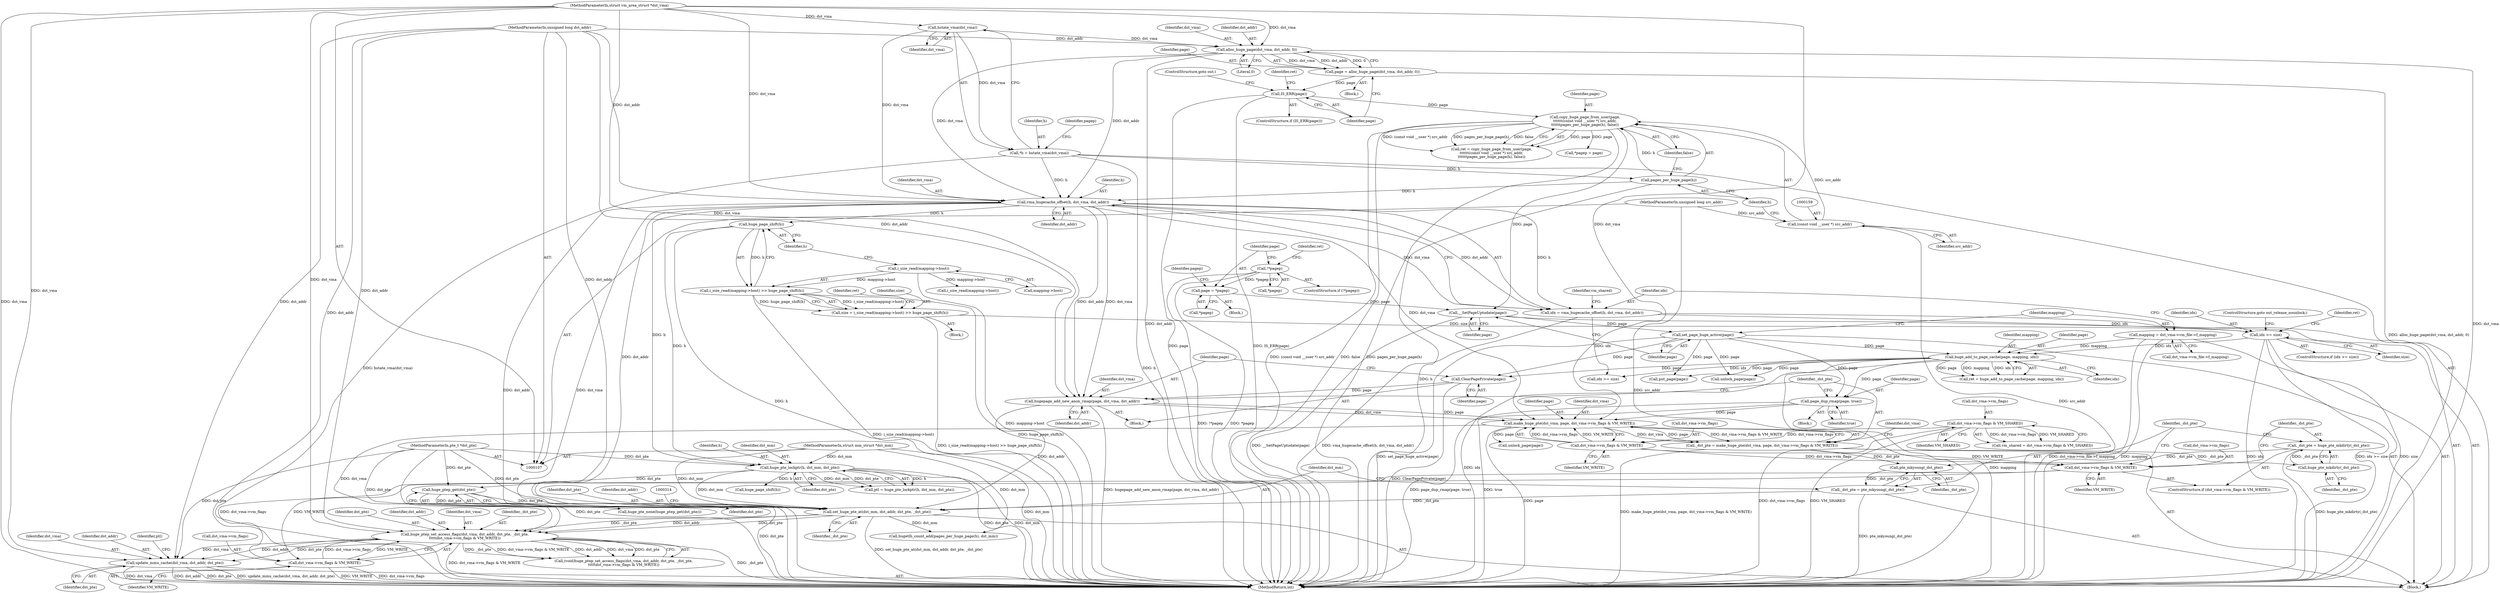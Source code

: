 digraph "0_linux_1e3921471354244f70fe268586ff94a97a6dd4df@API" {
"1000329" [label="(Call,update_mmu_cache(dst_vma, dst_addr, dst_pte))"];
"1000315" [label="(Call,huge_ptep_set_access_flags(dst_vma, dst_addr, dst_pte, _dst_pte,\n\t\t\t\t\tdst_vma->vm_flags & VM_WRITE))"];
"1000286" [label="(Call,make_huge_pte(dst_vma, page, dst_vma->vm_flags & VM_WRITE))"];
"1000280" [label="(Call,hugepage_add_new_anon_rmap(page, dst_vma, dst_addr))"];
"1000278" [label="(Call,ClearPagePrivate(page))"];
"1000189" [label="(Call,set_page_huge_active(page))"];
"1000187" [label="(Call,__SetPageUptodate(page))"];
"1000156" [label="(Call,copy_huge_page_from_user(page,\n\t\t\t\t\t\t(const void __user *) src_addr,\n\t\t\t\t\t\tpages_per_huge_page(h), false))"];
"1000151" [label="(Call,IS_ERR(page))"];
"1000144" [label="(Call,page = alloc_huge_page(dst_vma, dst_addr, 0))"];
"1000146" [label="(Call,alloc_huge_page(dst_vma, dst_addr, 0))"];
"1000129" [label="(Call,hstate_vma(dst_vma))"];
"1000110" [label="(MethodParameterIn,struct vm_area_struct *dst_vma)"];
"1000111" [label="(MethodParameterIn,unsigned long dst_addr)"];
"1000158" [label="(Call,(const void __user *) src_addr)"];
"1000112" [label="(MethodParameterIn,unsigned long src_addr)"];
"1000161" [label="(Call,pages_per_huge_page(h))"];
"1000127" [label="(Call,*h = hstate_vma(dst_vma))"];
"1000179" [label="(Call,page = *pagep)"];
"1000136" [label="(Call,!*pagep)"];
"1000227" [label="(Call,huge_add_to_page_cache(page, mapping, idx))"];
"1000191" [label="(Call,mapping = dst_vma->vm_file->f_mapping)"];
"1000221" [label="(Call,idx >= size)"];
"1000198" [label="(Call,idx = vma_hugecache_offset(h, dst_vma, dst_addr))"];
"1000200" [label="(Call,vma_hugecache_offset(h, dst_vma, dst_addr))"];
"1000207" [label="(Call,size = i_size_read(mapping->host) >> huge_page_shift(h))"];
"1000209" [label="(Call,i_size_read(mapping->host) >> huge_page_shift(h))"];
"1000210" [label="(Call,i_size_read(mapping->host))"];
"1000214" [label="(Call,huge_page_shift(h))"];
"1000273" [label="(Call,page_dup_rmap(page, true))"];
"1000289" [label="(Call,dst_vma->vm_flags & VM_WRITE)"];
"1000121" [label="(Call,dst_vma->vm_flags & VM_SHARED)"];
"1000308" [label="(Call,set_huge_pte_at(dst_mm, dst_addr, dst_pte, _dst_pte))"];
"1000236" [label="(Call,huge_pte_lockptr(h, dst_mm, dst_pte))"];
"1000108" [label="(MethodParameterIn,struct mm_struct *dst_mm)"];
"1000109" [label="(MethodParameterIn,pte_t *dst_pte)"];
"1000267" [label="(Call,huge_ptep_get(dst_pte))"];
"1000304" [label="(Call,_dst_pte = pte_mkyoung(_dst_pte))"];
"1000306" [label="(Call,pte_mkyoung(_dst_pte))"];
"1000284" [label="(Call,_dst_pte = make_huge_pte(dst_vma, page, dst_vma->vm_flags & VM_WRITE))"];
"1000300" [label="(Call,_dst_pte = huge_pte_mkdirty(_dst_pte))"];
"1000302" [label="(Call,huge_pte_mkdirty(_dst_pte))"];
"1000320" [label="(Call,dst_vma->vm_flags & VM_WRITE)"];
"1000295" [label="(Call,dst_vma->vm_flags & VM_WRITE)"];
"1000135" [label="(ControlStructure,if (!*pagep))"];
"1000274" [label="(Identifier,page)"];
"1000150" [label="(ControlStructure,if (IS_ERR(page)))"];
"1000249" [label="(Call,huge_page_shift(h))"];
"1000156" [label="(Call,copy_huge_page_from_user(page,\n\t\t\t\t\t\t(const void __user *) src_addr,\n\t\t\t\t\t\tpages_per_huge_page(h), false))"];
"1000163" [label="(Identifier,false)"];
"1000191" [label="(Call,mapping = dst_vma->vm_file->f_mapping)"];
"1000245" [label="(Call,i_size_read(mapping->host))"];
"1000272" [label="(Block,)"];
"1000161" [label="(Call,pages_per_huge_page(h))"];
"1000320" [label="(Call,dst_vma->vm_flags & VM_WRITE)"];
"1000303" [label="(Identifier,_dst_pte)"];
"1000280" [label="(Call,hugepage_add_new_anon_rmap(page, dst_vma, dst_addr))"];
"1000199" [label="(Identifier,idx)"];
"1000266" [label="(Call,huge_pte_none(huge_ptep_get(dst_pte)))"];
"1000179" [label="(Call,page = *pagep)"];
"1000297" [label="(Identifier,dst_vma)"];
"1000192" [label="(Identifier,mapping)"];
"1000229" [label="(Identifier,mapping)"];
"1000125" [label="(Identifier,VM_SHARED)"];
"1000275" [label="(Identifier,true)"];
"1000281" [label="(Identifier,page)"];
"1000154" [label="(Call,ret = copy_huge_page_from_user(page,\n\t\t\t\t\t\t(const void __user *) src_addr,\n\t\t\t\t\t\tpages_per_huge_page(h), false))"];
"1000304" [label="(Call,_dst_pte = pte_mkyoung(_dst_pte))"];
"1000282" [label="(Identifier,dst_vma)"];
"1000230" [label="(Identifier,idx)"];
"1000312" [label="(Identifier,_dst_pte)"];
"1000239" [label="(Identifier,dst_pte)"];
"1000278" [label="(Call,ClearPagePrivate(page))"];
"1000172" [label="(Call,*pagep = page)"];
"1000222" [label="(Identifier,idx)"];
"1000147" [label="(Identifier,dst_vma)"];
"1000356" [label="(MethodReturn,int)"];
"1000228" [label="(Identifier,page)"];
"1000306" [label="(Call,pte_mkyoung(_dst_pte))"];
"1000293" [label="(Identifier,VM_WRITE)"];
"1000185" [label="(Identifier,pagep)"];
"1000300" [label="(Call,_dst_pte = huge_pte_mkdirty(_dst_pte))"];
"1000288" [label="(Identifier,page)"];
"1000127" [label="(Call,*h = hstate_vma(dst_vma))"];
"1000294" [label="(ControlStructure,if (dst_vma->vm_flags & VM_WRITE))"];
"1000277" [label="(Block,)"];
"1000286" [label="(Call,make_huge_pte(dst_vma, page, dst_vma->vm_flags & VM_WRITE))"];
"1000148" [label="(Identifier,dst_addr)"];
"1000203" [label="(Identifier,dst_addr)"];
"1000211" [label="(Call,mapping->host)"];
"1000236" [label="(Call,huge_pte_lockptr(h, dst_mm, dst_pte))"];
"1000309" [label="(Identifier,dst_mm)"];
"1000283" [label="(Identifier,dst_addr)"];
"1000299" [label="(Identifier,VM_WRITE)"];
"1000329" [label="(Call,update_mmu_cache(dst_vma, dst_addr, dst_pte))"];
"1000205" [label="(Identifier,vm_shared)"];
"1000290" [label="(Call,dst_vma->vm_flags)"];
"1000318" [label="(Identifier,dst_pte)"];
"1000149" [label="(Literal,0)"];
"1000350" [label="(Call,unlock_page(page))"];
"1000307" [label="(Identifier,_dst_pte)"];
"1000190" [label="(Identifier,page)"];
"1000141" [label="(Identifier,ret)"];
"1000284" [label="(Call,_dst_pte = make_huge_pte(dst_vma, page, dst_vma->vm_flags & VM_WRITE))"];
"1000313" [label="(Call,(void)huge_ptep_set_access_flags(dst_vma, dst_addr, dst_pte, _dst_pte,\n\t\t\t\t\tdst_vma->vm_flags & VM_WRITE))"];
"1000151" [label="(Call,IS_ERR(page))"];
"1000287" [label="(Identifier,dst_vma)"];
"1000139" [label="(Block,)"];
"1000221" [label="(Call,idx >= size)"];
"1000207" [label="(Call,size = i_size_read(mapping->host) >> huge_page_shift(h))"];
"1000332" [label="(Identifier,dst_pte)"];
"1000237" [label="(Identifier,h)"];
"1000267" [label="(Call,huge_ptep_get(dst_pte))"];
"1000160" [label="(Identifier,src_addr)"];
"1000217" [label="(Identifier,ret)"];
"1000119" [label="(Call,vm_shared = dst_vma->vm_flags & VM_SHARED)"];
"1000268" [label="(Identifier,dst_pte)"];
"1000157" [label="(Identifier,page)"];
"1000224" [label="(ControlStructure,goto out_release_nounlock;)"];
"1000324" [label="(Identifier,VM_WRITE)"];
"1000138" [label="(Identifier,pagep)"];
"1000129" [label="(Call,hstate_vma(dst_vma))"];
"1000128" [label="(Identifier,h)"];
"1000295" [label="(Call,dst_vma->vm_flags & VM_WRITE)"];
"1000158" [label="(Call,(const void __user *) src_addr)"];
"1000302" [label="(Call,huge_pte_mkdirty(_dst_pte))"];
"1000111" [label="(MethodParameterIn,unsigned long dst_addr)"];
"1000225" [label="(Call,ret = huge_add_to_page_cache(page, mapping, idx))"];
"1000187" [label="(Call,__SetPageUptodate(page))"];
"1000215" [label="(Identifier,h)"];
"1000311" [label="(Identifier,dst_pte)"];
"1000201" [label="(Identifier,h)"];
"1000315" [label="(Call,huge_ptep_set_access_flags(dst_vma, dst_addr, dst_pte, _dst_pte,\n\t\t\t\t\tdst_vma->vm_flags & VM_WRITE))"];
"1000279" [label="(Identifier,page)"];
"1000317" [label="(Identifier,dst_addr)"];
"1000122" [label="(Call,dst_vma->vm_flags)"];
"1000130" [label="(Identifier,dst_vma)"];
"1000189" [label="(Call,set_page_huge_active(page))"];
"1000109" [label="(MethodParameterIn,pte_t *dst_pte)"];
"1000136" [label="(Call,!*pagep)"];
"1000256" [label="(Call,idx >= size)"];
"1000209" [label="(Call,i_size_read(mapping->host) >> huge_page_shift(h))"];
"1000296" [label="(Call,dst_vma->vm_flags)"];
"1000188" [label="(Identifier,page)"];
"1000200" [label="(Call,vma_hugecache_offset(h, dst_vma, dst_addr))"];
"1000181" [label="(Call,*pagep)"];
"1000330" [label="(Identifier,dst_vma)"];
"1000206" [label="(Block,)"];
"1000121" [label="(Call,dst_vma->vm_flags & VM_SHARED)"];
"1000310" [label="(Identifier,dst_addr)"];
"1000110" [label="(MethodParameterIn,struct vm_area_struct *dst_vma)"];
"1000112" [label="(MethodParameterIn,unsigned long src_addr)"];
"1000220" [label="(ControlStructure,if (idx >= size))"];
"1000153" [label="(ControlStructure,goto out;)"];
"1000325" [label="(Call,hugetlb_count_add(pages_per_huge_page(h), dst_mm))"];
"1000180" [label="(Identifier,page)"];
"1000223" [label="(Identifier,size)"];
"1000144" [label="(Call,page = alloc_huge_page(dst_vma, dst_addr, 0))"];
"1000137" [label="(Call,*pagep)"];
"1000234" [label="(Call,ptl = huge_pte_lockptr(h, dst_mm, dst_pte))"];
"1000202" [label="(Identifier,dst_vma)"];
"1000198" [label="(Call,idx = vma_hugecache_offset(h, dst_vma, dst_addr))"];
"1000273" [label="(Call,page_dup_rmap(page, true))"];
"1000146" [label="(Call,alloc_huge_page(dst_vma, dst_addr, 0))"];
"1000331" [label="(Identifier,dst_addr)"];
"1000162" [label="(Identifier,h)"];
"1000155" [label="(Identifier,ret)"];
"1000108" [label="(MethodParameterIn,struct mm_struct *dst_mm)"];
"1000214" [label="(Call,huge_page_shift(h))"];
"1000334" [label="(Identifier,ptl)"];
"1000210" [label="(Call,i_size_read(mapping->host))"];
"1000289" [label="(Call,dst_vma->vm_flags & VM_WRITE)"];
"1000305" [label="(Identifier,_dst_pte)"];
"1000178" [label="(Block,)"];
"1000301" [label="(Identifier,_dst_pte)"];
"1000208" [label="(Identifier,size)"];
"1000114" [label="(Block,)"];
"1000238" [label="(Identifier,dst_mm)"];
"1000308" [label="(Call,set_huge_pte_at(dst_mm, dst_addr, dst_pte, _dst_pte))"];
"1000337" [label="(Call,unlock_page(page))"];
"1000227" [label="(Call,huge_add_to_page_cache(page, mapping, idx))"];
"1000145" [label="(Identifier,page)"];
"1000193" [label="(Call,dst_vma->vm_file->f_mapping)"];
"1000316" [label="(Identifier,dst_vma)"];
"1000285" [label="(Identifier,_dst_pte)"];
"1000319" [label="(Identifier,_dst_pte)"];
"1000152" [label="(Identifier,page)"];
"1000321" [label="(Call,dst_vma->vm_flags)"];
"1000353" [label="(Call,put_page(page))"];
"1000226" [label="(Identifier,ret)"];
"1000329" -> "1000114"  [label="AST: "];
"1000329" -> "1000332"  [label="CFG: "];
"1000330" -> "1000329"  [label="AST: "];
"1000331" -> "1000329"  [label="AST: "];
"1000332" -> "1000329"  [label="AST: "];
"1000334" -> "1000329"  [label="CFG: "];
"1000329" -> "1000356"  [label="DDG: dst_addr"];
"1000329" -> "1000356"  [label="DDG: dst_pte"];
"1000329" -> "1000356"  [label="DDG: update_mmu_cache(dst_vma, dst_addr, dst_pte)"];
"1000329" -> "1000356"  [label="DDG: dst_vma"];
"1000315" -> "1000329"  [label="DDG: dst_vma"];
"1000315" -> "1000329"  [label="DDG: dst_addr"];
"1000315" -> "1000329"  [label="DDG: dst_pte"];
"1000110" -> "1000329"  [label="DDG: dst_vma"];
"1000111" -> "1000329"  [label="DDG: dst_addr"];
"1000109" -> "1000329"  [label="DDG: dst_pte"];
"1000315" -> "1000313"  [label="AST: "];
"1000315" -> "1000320"  [label="CFG: "];
"1000316" -> "1000315"  [label="AST: "];
"1000317" -> "1000315"  [label="AST: "];
"1000318" -> "1000315"  [label="AST: "];
"1000319" -> "1000315"  [label="AST: "];
"1000320" -> "1000315"  [label="AST: "];
"1000313" -> "1000315"  [label="CFG: "];
"1000315" -> "1000356"  [label="DDG: _dst_pte"];
"1000315" -> "1000356"  [label="DDG: dst_vma->vm_flags & VM_WRITE"];
"1000315" -> "1000313"  [label="DDG: _dst_pte"];
"1000315" -> "1000313"  [label="DDG: dst_vma->vm_flags & VM_WRITE"];
"1000315" -> "1000313"  [label="DDG: dst_addr"];
"1000315" -> "1000313"  [label="DDG: dst_vma"];
"1000315" -> "1000313"  [label="DDG: dst_pte"];
"1000286" -> "1000315"  [label="DDG: dst_vma"];
"1000110" -> "1000315"  [label="DDG: dst_vma"];
"1000308" -> "1000315"  [label="DDG: dst_addr"];
"1000308" -> "1000315"  [label="DDG: dst_pte"];
"1000308" -> "1000315"  [label="DDG: _dst_pte"];
"1000111" -> "1000315"  [label="DDG: dst_addr"];
"1000109" -> "1000315"  [label="DDG: dst_pte"];
"1000320" -> "1000315"  [label="DDG: dst_vma->vm_flags"];
"1000320" -> "1000315"  [label="DDG: VM_WRITE"];
"1000286" -> "1000284"  [label="AST: "];
"1000286" -> "1000289"  [label="CFG: "];
"1000287" -> "1000286"  [label="AST: "];
"1000288" -> "1000286"  [label="AST: "];
"1000289" -> "1000286"  [label="AST: "];
"1000284" -> "1000286"  [label="CFG: "];
"1000286" -> "1000356"  [label="DDG: page"];
"1000286" -> "1000284"  [label="DDG: dst_vma"];
"1000286" -> "1000284"  [label="DDG: page"];
"1000286" -> "1000284"  [label="DDG: dst_vma->vm_flags & VM_WRITE"];
"1000280" -> "1000286"  [label="DDG: dst_vma"];
"1000280" -> "1000286"  [label="DDG: page"];
"1000200" -> "1000286"  [label="DDG: dst_vma"];
"1000110" -> "1000286"  [label="DDG: dst_vma"];
"1000273" -> "1000286"  [label="DDG: page"];
"1000289" -> "1000286"  [label="DDG: dst_vma->vm_flags"];
"1000289" -> "1000286"  [label="DDG: VM_WRITE"];
"1000286" -> "1000337"  [label="DDG: page"];
"1000280" -> "1000277"  [label="AST: "];
"1000280" -> "1000283"  [label="CFG: "];
"1000281" -> "1000280"  [label="AST: "];
"1000282" -> "1000280"  [label="AST: "];
"1000283" -> "1000280"  [label="AST: "];
"1000285" -> "1000280"  [label="CFG: "];
"1000280" -> "1000356"  [label="DDG: hugepage_add_new_anon_rmap(page, dst_vma, dst_addr)"];
"1000278" -> "1000280"  [label="DDG: page"];
"1000200" -> "1000280"  [label="DDG: dst_vma"];
"1000200" -> "1000280"  [label="DDG: dst_addr"];
"1000110" -> "1000280"  [label="DDG: dst_vma"];
"1000111" -> "1000280"  [label="DDG: dst_addr"];
"1000280" -> "1000308"  [label="DDG: dst_addr"];
"1000278" -> "1000277"  [label="AST: "];
"1000278" -> "1000279"  [label="CFG: "];
"1000279" -> "1000278"  [label="AST: "];
"1000281" -> "1000278"  [label="CFG: "];
"1000278" -> "1000356"  [label="DDG: ClearPagePrivate(page)"];
"1000189" -> "1000278"  [label="DDG: page"];
"1000227" -> "1000278"  [label="DDG: page"];
"1000189" -> "1000114"  [label="AST: "];
"1000189" -> "1000190"  [label="CFG: "];
"1000190" -> "1000189"  [label="AST: "];
"1000192" -> "1000189"  [label="CFG: "];
"1000189" -> "1000356"  [label="DDG: set_page_huge_active(page)"];
"1000187" -> "1000189"  [label="DDG: page"];
"1000189" -> "1000227"  [label="DDG: page"];
"1000189" -> "1000273"  [label="DDG: page"];
"1000189" -> "1000350"  [label="DDG: page"];
"1000189" -> "1000353"  [label="DDG: page"];
"1000187" -> "1000114"  [label="AST: "];
"1000187" -> "1000188"  [label="CFG: "];
"1000188" -> "1000187"  [label="AST: "];
"1000190" -> "1000187"  [label="CFG: "];
"1000187" -> "1000356"  [label="DDG: __SetPageUptodate(page)"];
"1000156" -> "1000187"  [label="DDG: page"];
"1000179" -> "1000187"  [label="DDG: page"];
"1000156" -> "1000154"  [label="AST: "];
"1000156" -> "1000163"  [label="CFG: "];
"1000157" -> "1000156"  [label="AST: "];
"1000158" -> "1000156"  [label="AST: "];
"1000161" -> "1000156"  [label="AST: "];
"1000163" -> "1000156"  [label="AST: "];
"1000154" -> "1000156"  [label="CFG: "];
"1000156" -> "1000356"  [label="DDG: (const void __user *) src_addr"];
"1000156" -> "1000356"  [label="DDG: false"];
"1000156" -> "1000356"  [label="DDG: pages_per_huge_page(h)"];
"1000156" -> "1000154"  [label="DDG: page"];
"1000156" -> "1000154"  [label="DDG: (const void __user *) src_addr"];
"1000156" -> "1000154"  [label="DDG: pages_per_huge_page(h)"];
"1000156" -> "1000154"  [label="DDG: false"];
"1000151" -> "1000156"  [label="DDG: page"];
"1000158" -> "1000156"  [label="DDG: src_addr"];
"1000161" -> "1000156"  [label="DDG: h"];
"1000156" -> "1000172"  [label="DDG: page"];
"1000151" -> "1000150"  [label="AST: "];
"1000151" -> "1000152"  [label="CFG: "];
"1000152" -> "1000151"  [label="AST: "];
"1000153" -> "1000151"  [label="CFG: "];
"1000155" -> "1000151"  [label="CFG: "];
"1000151" -> "1000356"  [label="DDG: IS_ERR(page)"];
"1000151" -> "1000356"  [label="DDG: page"];
"1000144" -> "1000151"  [label="DDG: page"];
"1000144" -> "1000139"  [label="AST: "];
"1000144" -> "1000146"  [label="CFG: "];
"1000145" -> "1000144"  [label="AST: "];
"1000146" -> "1000144"  [label="AST: "];
"1000152" -> "1000144"  [label="CFG: "];
"1000144" -> "1000356"  [label="DDG: alloc_huge_page(dst_vma, dst_addr, 0)"];
"1000146" -> "1000144"  [label="DDG: dst_vma"];
"1000146" -> "1000144"  [label="DDG: dst_addr"];
"1000146" -> "1000144"  [label="DDG: 0"];
"1000146" -> "1000149"  [label="CFG: "];
"1000147" -> "1000146"  [label="AST: "];
"1000148" -> "1000146"  [label="AST: "];
"1000149" -> "1000146"  [label="AST: "];
"1000146" -> "1000356"  [label="DDG: dst_addr"];
"1000146" -> "1000356"  [label="DDG: dst_vma"];
"1000129" -> "1000146"  [label="DDG: dst_vma"];
"1000110" -> "1000146"  [label="DDG: dst_vma"];
"1000111" -> "1000146"  [label="DDG: dst_addr"];
"1000146" -> "1000200"  [label="DDG: dst_vma"];
"1000146" -> "1000200"  [label="DDG: dst_addr"];
"1000129" -> "1000127"  [label="AST: "];
"1000129" -> "1000130"  [label="CFG: "];
"1000130" -> "1000129"  [label="AST: "];
"1000127" -> "1000129"  [label="CFG: "];
"1000129" -> "1000127"  [label="DDG: dst_vma"];
"1000110" -> "1000129"  [label="DDG: dst_vma"];
"1000129" -> "1000200"  [label="DDG: dst_vma"];
"1000110" -> "1000107"  [label="AST: "];
"1000110" -> "1000356"  [label="DDG: dst_vma"];
"1000110" -> "1000200"  [label="DDG: dst_vma"];
"1000111" -> "1000107"  [label="AST: "];
"1000111" -> "1000356"  [label="DDG: dst_addr"];
"1000111" -> "1000200"  [label="DDG: dst_addr"];
"1000111" -> "1000308"  [label="DDG: dst_addr"];
"1000158" -> "1000160"  [label="CFG: "];
"1000159" -> "1000158"  [label="AST: "];
"1000160" -> "1000158"  [label="AST: "];
"1000162" -> "1000158"  [label="CFG: "];
"1000158" -> "1000356"  [label="DDG: src_addr"];
"1000112" -> "1000158"  [label="DDG: src_addr"];
"1000112" -> "1000107"  [label="AST: "];
"1000112" -> "1000356"  [label="DDG: src_addr"];
"1000161" -> "1000162"  [label="CFG: "];
"1000162" -> "1000161"  [label="AST: "];
"1000163" -> "1000161"  [label="CFG: "];
"1000161" -> "1000356"  [label="DDG: h"];
"1000127" -> "1000161"  [label="DDG: h"];
"1000161" -> "1000200"  [label="DDG: h"];
"1000127" -> "1000114"  [label="AST: "];
"1000128" -> "1000127"  [label="AST: "];
"1000138" -> "1000127"  [label="CFG: "];
"1000127" -> "1000356"  [label="DDG: hstate_vma(dst_vma)"];
"1000127" -> "1000356"  [label="DDG: h"];
"1000127" -> "1000200"  [label="DDG: h"];
"1000179" -> "1000178"  [label="AST: "];
"1000179" -> "1000181"  [label="CFG: "];
"1000180" -> "1000179"  [label="AST: "];
"1000181" -> "1000179"  [label="AST: "];
"1000185" -> "1000179"  [label="CFG: "];
"1000136" -> "1000179"  [label="DDG: *pagep"];
"1000136" -> "1000135"  [label="AST: "];
"1000136" -> "1000137"  [label="CFG: "];
"1000137" -> "1000136"  [label="AST: "];
"1000141" -> "1000136"  [label="CFG: "];
"1000180" -> "1000136"  [label="CFG: "];
"1000136" -> "1000356"  [label="DDG: !*pagep"];
"1000136" -> "1000356"  [label="DDG: *pagep"];
"1000227" -> "1000225"  [label="AST: "];
"1000227" -> "1000230"  [label="CFG: "];
"1000228" -> "1000227"  [label="AST: "];
"1000229" -> "1000227"  [label="AST: "];
"1000230" -> "1000227"  [label="AST: "];
"1000225" -> "1000227"  [label="CFG: "];
"1000227" -> "1000356"  [label="DDG: mapping"];
"1000227" -> "1000356"  [label="DDG: idx"];
"1000227" -> "1000225"  [label="DDG: page"];
"1000227" -> "1000225"  [label="DDG: mapping"];
"1000227" -> "1000225"  [label="DDG: idx"];
"1000191" -> "1000227"  [label="DDG: mapping"];
"1000221" -> "1000227"  [label="DDG: idx"];
"1000227" -> "1000256"  [label="DDG: idx"];
"1000227" -> "1000273"  [label="DDG: page"];
"1000227" -> "1000350"  [label="DDG: page"];
"1000227" -> "1000353"  [label="DDG: page"];
"1000191" -> "1000114"  [label="AST: "];
"1000191" -> "1000193"  [label="CFG: "];
"1000192" -> "1000191"  [label="AST: "];
"1000193" -> "1000191"  [label="AST: "];
"1000199" -> "1000191"  [label="CFG: "];
"1000191" -> "1000356"  [label="DDG: dst_vma->vm_file->f_mapping"];
"1000191" -> "1000356"  [label="DDG: mapping"];
"1000221" -> "1000220"  [label="AST: "];
"1000221" -> "1000223"  [label="CFG: "];
"1000222" -> "1000221"  [label="AST: "];
"1000223" -> "1000221"  [label="AST: "];
"1000224" -> "1000221"  [label="CFG: "];
"1000226" -> "1000221"  [label="CFG: "];
"1000221" -> "1000356"  [label="DDG: idx >= size"];
"1000221" -> "1000356"  [label="DDG: size"];
"1000221" -> "1000356"  [label="DDG: idx"];
"1000198" -> "1000221"  [label="DDG: idx"];
"1000207" -> "1000221"  [label="DDG: size"];
"1000198" -> "1000114"  [label="AST: "];
"1000198" -> "1000200"  [label="CFG: "];
"1000199" -> "1000198"  [label="AST: "];
"1000200" -> "1000198"  [label="AST: "];
"1000205" -> "1000198"  [label="CFG: "];
"1000198" -> "1000356"  [label="DDG: vma_hugecache_offset(h, dst_vma, dst_addr)"];
"1000200" -> "1000198"  [label="DDG: h"];
"1000200" -> "1000198"  [label="DDG: dst_vma"];
"1000200" -> "1000198"  [label="DDG: dst_addr"];
"1000198" -> "1000256"  [label="DDG: idx"];
"1000200" -> "1000203"  [label="CFG: "];
"1000201" -> "1000200"  [label="AST: "];
"1000202" -> "1000200"  [label="AST: "];
"1000203" -> "1000200"  [label="AST: "];
"1000200" -> "1000356"  [label="DDG: dst_addr"];
"1000200" -> "1000356"  [label="DDG: dst_vma"];
"1000200" -> "1000214"  [label="DDG: h"];
"1000200" -> "1000236"  [label="DDG: h"];
"1000200" -> "1000308"  [label="DDG: dst_addr"];
"1000207" -> "1000206"  [label="AST: "];
"1000207" -> "1000209"  [label="CFG: "];
"1000208" -> "1000207"  [label="AST: "];
"1000209" -> "1000207"  [label="AST: "];
"1000217" -> "1000207"  [label="CFG: "];
"1000207" -> "1000356"  [label="DDG: i_size_read(mapping->host) >> huge_page_shift(h)"];
"1000209" -> "1000207"  [label="DDG: i_size_read(mapping->host)"];
"1000209" -> "1000207"  [label="DDG: huge_page_shift(h)"];
"1000209" -> "1000214"  [label="CFG: "];
"1000210" -> "1000209"  [label="AST: "];
"1000214" -> "1000209"  [label="AST: "];
"1000209" -> "1000356"  [label="DDG: i_size_read(mapping->host)"];
"1000209" -> "1000356"  [label="DDG: huge_page_shift(h)"];
"1000210" -> "1000209"  [label="DDG: mapping->host"];
"1000214" -> "1000209"  [label="DDG: h"];
"1000210" -> "1000211"  [label="CFG: "];
"1000211" -> "1000210"  [label="AST: "];
"1000215" -> "1000210"  [label="CFG: "];
"1000210" -> "1000356"  [label="DDG: mapping->host"];
"1000210" -> "1000245"  [label="DDG: mapping->host"];
"1000214" -> "1000215"  [label="CFG: "];
"1000215" -> "1000214"  [label="AST: "];
"1000214" -> "1000356"  [label="DDG: h"];
"1000214" -> "1000236"  [label="DDG: h"];
"1000273" -> "1000272"  [label="AST: "];
"1000273" -> "1000275"  [label="CFG: "];
"1000274" -> "1000273"  [label="AST: "];
"1000275" -> "1000273"  [label="AST: "];
"1000285" -> "1000273"  [label="CFG: "];
"1000273" -> "1000356"  [label="DDG: true"];
"1000273" -> "1000356"  [label="DDG: page_dup_rmap(page, true)"];
"1000289" -> "1000293"  [label="CFG: "];
"1000290" -> "1000289"  [label="AST: "];
"1000293" -> "1000289"  [label="AST: "];
"1000121" -> "1000289"  [label="DDG: dst_vma->vm_flags"];
"1000289" -> "1000295"  [label="DDG: dst_vma->vm_flags"];
"1000289" -> "1000295"  [label="DDG: VM_WRITE"];
"1000121" -> "1000119"  [label="AST: "];
"1000121" -> "1000125"  [label="CFG: "];
"1000122" -> "1000121"  [label="AST: "];
"1000125" -> "1000121"  [label="AST: "];
"1000119" -> "1000121"  [label="CFG: "];
"1000121" -> "1000356"  [label="DDG: VM_SHARED"];
"1000121" -> "1000356"  [label="DDG: dst_vma->vm_flags"];
"1000121" -> "1000119"  [label="DDG: dst_vma->vm_flags"];
"1000121" -> "1000119"  [label="DDG: VM_SHARED"];
"1000308" -> "1000114"  [label="AST: "];
"1000308" -> "1000312"  [label="CFG: "];
"1000309" -> "1000308"  [label="AST: "];
"1000310" -> "1000308"  [label="AST: "];
"1000311" -> "1000308"  [label="AST: "];
"1000312" -> "1000308"  [label="AST: "];
"1000314" -> "1000308"  [label="CFG: "];
"1000308" -> "1000356"  [label="DDG: set_huge_pte_at(dst_mm, dst_addr, dst_pte, _dst_pte)"];
"1000236" -> "1000308"  [label="DDG: dst_mm"];
"1000108" -> "1000308"  [label="DDG: dst_mm"];
"1000267" -> "1000308"  [label="DDG: dst_pte"];
"1000109" -> "1000308"  [label="DDG: dst_pte"];
"1000304" -> "1000308"  [label="DDG: _dst_pte"];
"1000308" -> "1000325"  [label="DDG: dst_mm"];
"1000236" -> "1000234"  [label="AST: "];
"1000236" -> "1000239"  [label="CFG: "];
"1000237" -> "1000236"  [label="AST: "];
"1000238" -> "1000236"  [label="AST: "];
"1000239" -> "1000236"  [label="AST: "];
"1000234" -> "1000236"  [label="CFG: "];
"1000236" -> "1000356"  [label="DDG: dst_pte"];
"1000236" -> "1000356"  [label="DDG: dst_mm"];
"1000236" -> "1000234"  [label="DDG: h"];
"1000236" -> "1000234"  [label="DDG: dst_mm"];
"1000236" -> "1000234"  [label="DDG: dst_pte"];
"1000108" -> "1000236"  [label="DDG: dst_mm"];
"1000109" -> "1000236"  [label="DDG: dst_pte"];
"1000236" -> "1000249"  [label="DDG: h"];
"1000236" -> "1000267"  [label="DDG: dst_pte"];
"1000108" -> "1000107"  [label="AST: "];
"1000108" -> "1000356"  [label="DDG: dst_mm"];
"1000108" -> "1000325"  [label="DDG: dst_mm"];
"1000109" -> "1000107"  [label="AST: "];
"1000109" -> "1000356"  [label="DDG: dst_pte"];
"1000109" -> "1000267"  [label="DDG: dst_pte"];
"1000267" -> "1000266"  [label="AST: "];
"1000267" -> "1000268"  [label="CFG: "];
"1000268" -> "1000267"  [label="AST: "];
"1000266" -> "1000267"  [label="CFG: "];
"1000267" -> "1000356"  [label="DDG: dst_pte"];
"1000267" -> "1000266"  [label="DDG: dst_pte"];
"1000304" -> "1000114"  [label="AST: "];
"1000304" -> "1000306"  [label="CFG: "];
"1000305" -> "1000304"  [label="AST: "];
"1000306" -> "1000304"  [label="AST: "];
"1000309" -> "1000304"  [label="CFG: "];
"1000304" -> "1000356"  [label="DDG: pte_mkyoung(_dst_pte)"];
"1000306" -> "1000304"  [label="DDG: _dst_pte"];
"1000306" -> "1000307"  [label="CFG: "];
"1000307" -> "1000306"  [label="AST: "];
"1000284" -> "1000306"  [label="DDG: _dst_pte"];
"1000300" -> "1000306"  [label="DDG: _dst_pte"];
"1000284" -> "1000114"  [label="AST: "];
"1000285" -> "1000284"  [label="AST: "];
"1000297" -> "1000284"  [label="CFG: "];
"1000284" -> "1000356"  [label="DDG: make_huge_pte(dst_vma, page, dst_vma->vm_flags & VM_WRITE)"];
"1000284" -> "1000302"  [label="DDG: _dst_pte"];
"1000300" -> "1000294"  [label="AST: "];
"1000300" -> "1000302"  [label="CFG: "];
"1000301" -> "1000300"  [label="AST: "];
"1000302" -> "1000300"  [label="AST: "];
"1000305" -> "1000300"  [label="CFG: "];
"1000300" -> "1000356"  [label="DDG: huge_pte_mkdirty(_dst_pte)"];
"1000302" -> "1000300"  [label="DDG: _dst_pte"];
"1000302" -> "1000303"  [label="CFG: "];
"1000303" -> "1000302"  [label="AST: "];
"1000320" -> "1000324"  [label="CFG: "];
"1000321" -> "1000320"  [label="AST: "];
"1000324" -> "1000320"  [label="AST: "];
"1000320" -> "1000356"  [label="DDG: VM_WRITE"];
"1000320" -> "1000356"  [label="DDG: dst_vma->vm_flags"];
"1000295" -> "1000320"  [label="DDG: dst_vma->vm_flags"];
"1000295" -> "1000320"  [label="DDG: VM_WRITE"];
"1000295" -> "1000294"  [label="AST: "];
"1000295" -> "1000299"  [label="CFG: "];
"1000296" -> "1000295"  [label="AST: "];
"1000299" -> "1000295"  [label="AST: "];
"1000301" -> "1000295"  [label="CFG: "];
"1000305" -> "1000295"  [label="CFG: "];
}
